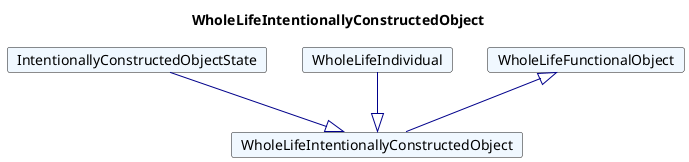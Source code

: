 @startuml
Title WholeLifeIntentionallyConstructedObject 

Card WholeLifeIntentionallyConstructedObject #F0F8FF [
WholeLifeIntentionallyConstructedObject
]
Card IntentionallyConstructedObjectState #F0F8FF [
IntentionallyConstructedObjectState
]
IntentionallyConstructedObjectState --|> WholeLifeIntentionallyConstructedObject  #00008B 
Card WholeLifeIndividual #F0F8FF [
WholeLifeIndividual
]
WholeLifeIndividual --|> WholeLifeIntentionallyConstructedObject  #00008B 
Card WholeLifeFunctionalObject #F0F8FF [
WholeLifeFunctionalObject
]
WholeLifeFunctionalObject <|-- WholeLifeIntentionallyConstructedObject  #00008B 
@enduml